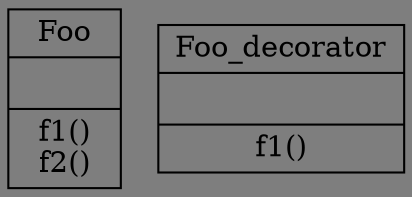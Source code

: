 digraph "classes_结构型模式-装饰者模式.py" {
rankdir=BT
bgcolor="#7e7e7e"
charset="utf-8"
"结构型模式-装饰者模式.Foo" [color="black", fontcolor="black", label=<{Foo|<br ALIGN="LEFT"/>|f1()<br ALIGN="LEFT"/>f2()<br ALIGN="LEFT"/>}>, shape="record", style="solid"];
"结构型模式-装饰者模式.Foo_decorator" [color="black", fontcolor="black", label=<{Foo_decorator|<br ALIGN="LEFT"/>|f1()<br ALIGN="LEFT"/>}>, shape="record", style="solid"];
}
